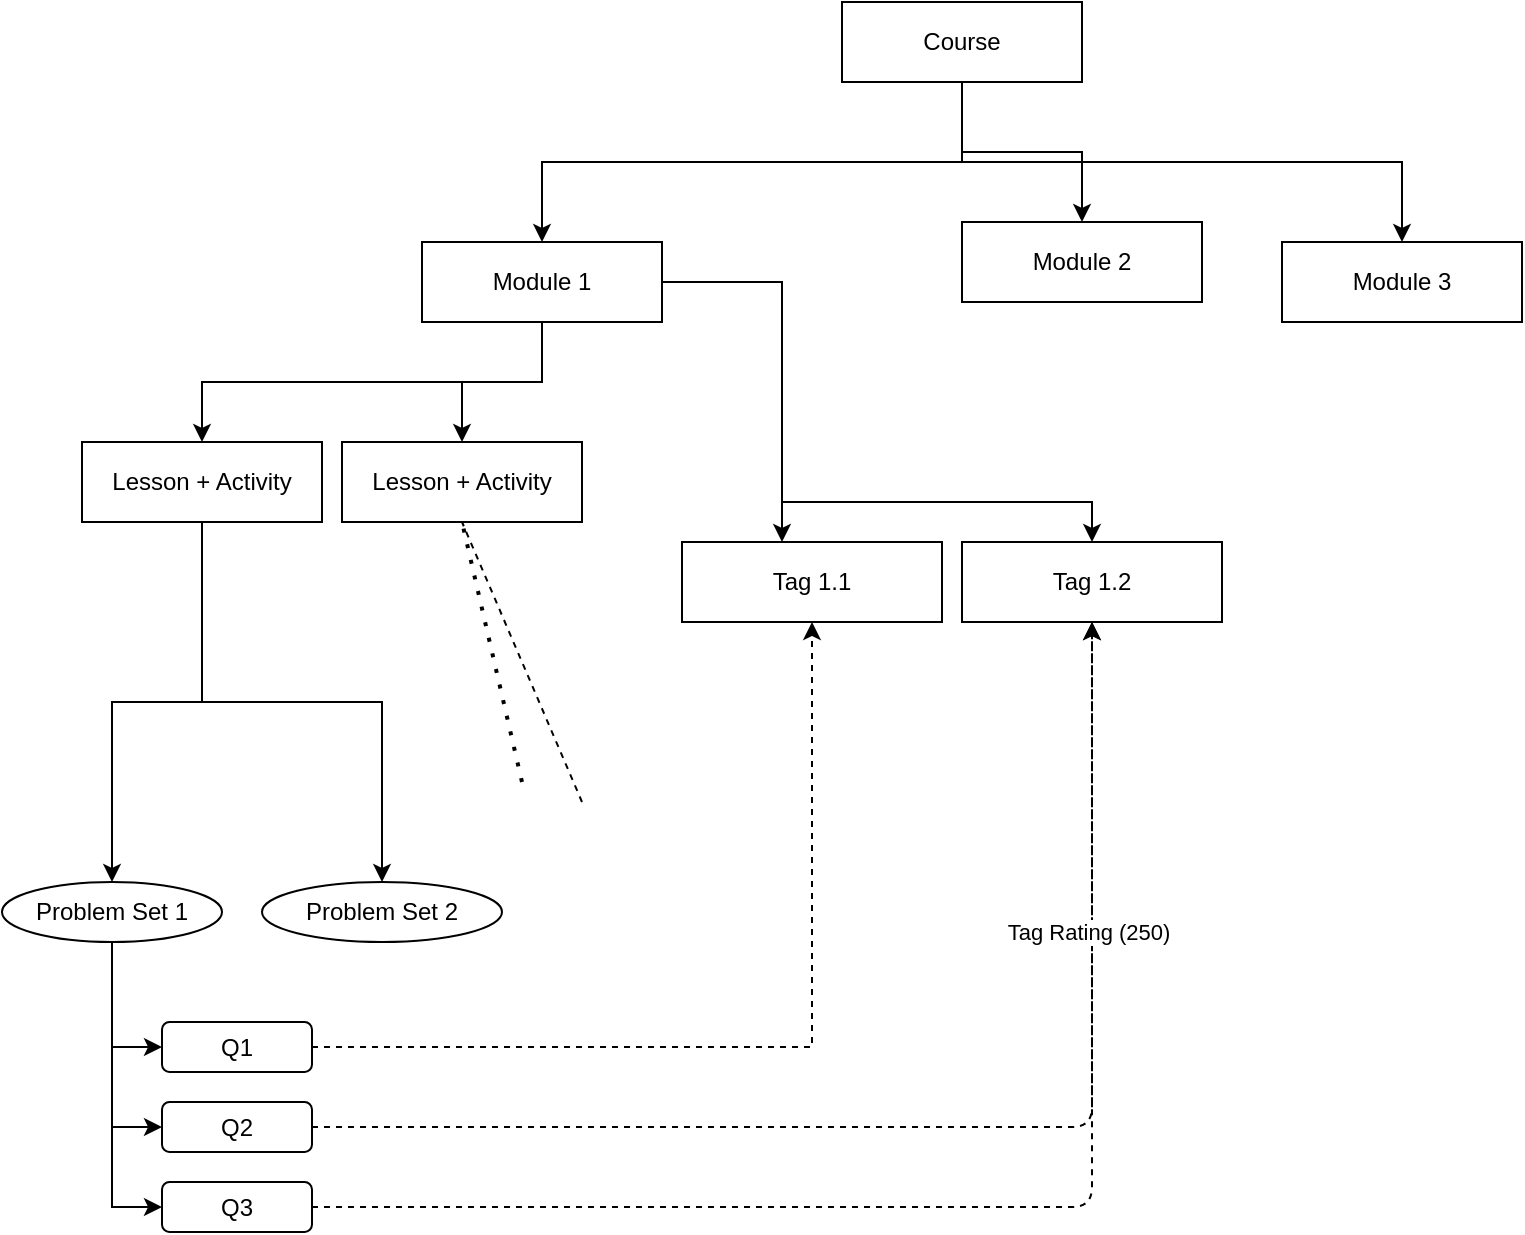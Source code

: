 <mxfile version="14.4.3" type="device"><diagram id="LCYQ-oyZ-RZWbykHfE3p" name="Page-1"><mxGraphModel dx="1488" dy="1976" grid="1" gridSize="10" guides="1" tooltips="1" connect="1" arrows="1" fold="1" page="1" pageScale="1" pageWidth="850" pageHeight="1100" math="0" shadow="0"><root><mxCell id="0"/><mxCell id="1" parent="0"/><mxCell id="nuNwulHV3AqpBTaS2zM1-14" style="edgeStyle=orthogonalEdgeStyle;rounded=0;orthogonalLoop=1;jettySize=auto;html=1;exitX=0.5;exitY=1;exitDx=0;exitDy=0;entryX=0.5;entryY=0;entryDx=0;entryDy=0;" parent="1" source="9BMz9GZMsdf7aS1kEDok-3" target="9BMz9GZMsdf7aS1kEDok-14" edge="1"><mxGeometry relative="1" as="geometry"/></mxCell><mxCell id="nuNwulHV3AqpBTaS2zM1-15" style="edgeStyle=orthogonalEdgeStyle;rounded=0;orthogonalLoop=1;jettySize=auto;html=1;exitX=0.5;exitY=1;exitDx=0;exitDy=0;" parent="1" source="9BMz9GZMsdf7aS1kEDok-3" target="9BMz9GZMsdf7aS1kEDok-4" edge="1"><mxGeometry relative="1" as="geometry"/></mxCell><mxCell id="nuNwulHV3AqpBTaS2zM1-16" style="edgeStyle=orthogonalEdgeStyle;rounded=0;orthogonalLoop=1;jettySize=auto;html=1;exitX=0.5;exitY=1;exitDx=0;exitDy=0;entryX=0.5;entryY=0;entryDx=0;entryDy=0;" parent="1" source="9BMz9GZMsdf7aS1kEDok-3" target="9BMz9GZMsdf7aS1kEDok-7" edge="1"><mxGeometry relative="1" as="geometry"/></mxCell><UserObject label="Course" treeRoot="1" id="9BMz9GZMsdf7aS1kEDok-3"><mxCell style="whiteSpace=wrap;html=1;align=center;treeFolding=1;treeMoving=1;newEdgeStyle={&quot;edgeStyle&quot;:&quot;elbowEdgeStyle&quot;,&quot;startArrow&quot;:&quot;none&quot;,&quot;endArrow&quot;:&quot;none&quot;};" parent="1" vertex="1"><mxGeometry x="420" y="-60" width="120" height="40" as="geometry"/></mxCell></UserObject><mxCell id="nuNwulHV3AqpBTaS2zM1-20" style="edgeStyle=orthogonalEdgeStyle;rounded=0;orthogonalLoop=1;jettySize=auto;html=1;exitX=1;exitY=0.5;exitDx=0;exitDy=0;" parent="1" source="9BMz9GZMsdf7aS1kEDok-4" target="nuNwulHV3AqpBTaS2zM1-18" edge="1"><mxGeometry relative="1" as="geometry"><Array as="points"><mxPoint x="390" y="80"/><mxPoint x="390" y="190"/></Array></mxGeometry></mxCell><mxCell id="DGwZoJv9Nfh5PI6gNvcK-2" style="edgeStyle=orthogonalEdgeStyle;rounded=0;orthogonalLoop=1;jettySize=auto;html=1;exitX=1;exitY=0.5;exitDx=0;exitDy=0;" edge="1" parent="1" source="9BMz9GZMsdf7aS1kEDok-4" target="nuNwulHV3AqpBTaS2zM1-17"><mxGeometry relative="1" as="geometry"><Array as="points"><mxPoint x="390" y="80"/></Array></mxGeometry></mxCell><mxCell id="DGwZoJv9Nfh5PI6gNvcK-4" style="edgeStyle=orthogonalEdgeStyle;rounded=0;orthogonalLoop=1;jettySize=auto;html=1;exitX=0.5;exitY=1;exitDx=0;exitDy=0;entryX=0.5;entryY=0;entryDx=0;entryDy=0;" edge="1" parent="1" source="9BMz9GZMsdf7aS1kEDok-4" target="0EFwcbHdfsGpMvqIl7Sl-3"><mxGeometry relative="1" as="geometry"/></mxCell><mxCell id="DGwZoJv9Nfh5PI6gNvcK-5" style="edgeStyle=orthogonalEdgeStyle;rounded=0;orthogonalLoop=1;jettySize=auto;html=1;exitX=0.5;exitY=1;exitDx=0;exitDy=0;" edge="1" parent="1" source="9BMz9GZMsdf7aS1kEDok-4" target="9BMz9GZMsdf7aS1kEDok-11"><mxGeometry relative="1" as="geometry"/></mxCell><UserObject label="Module 1" treeRoot="1" id="9BMz9GZMsdf7aS1kEDok-4"><mxCell style="whiteSpace=wrap;html=1;align=center;treeFolding=1;treeMoving=1;newEdgeStyle={&quot;edgeStyle&quot;:&quot;elbowEdgeStyle&quot;,&quot;startArrow&quot;:&quot;none&quot;,&quot;endArrow&quot;:&quot;none&quot;};" parent="1" vertex="1"><mxGeometry x="210" y="60" width="120" height="40" as="geometry"/></mxCell></UserObject><UserObject label="Module 3" treeRoot="1" id="9BMz9GZMsdf7aS1kEDok-7"><mxCell style="whiteSpace=wrap;html=1;align=center;treeFolding=1;treeMoving=1;newEdgeStyle={&quot;edgeStyle&quot;:&quot;elbowEdgeStyle&quot;,&quot;startArrow&quot;:&quot;none&quot;,&quot;endArrow&quot;:&quot;none&quot;};" parent="1" vertex="1"><mxGeometry x="640" y="60" width="120" height="40" as="geometry"/></mxCell></UserObject><mxCell id="nuNwulHV3AqpBTaS2zM1-4" style="edgeStyle=orthogonalEdgeStyle;rounded=0;orthogonalLoop=1;jettySize=auto;html=1;exitX=0.5;exitY=1;exitDx=0;exitDy=0;entryX=0.5;entryY=0;entryDx=0;entryDy=0;" parent="1" source="9BMz9GZMsdf7aS1kEDok-11" target="9BMz9GZMsdf7aS1kEDok-20" edge="1"><mxGeometry relative="1" as="geometry"/></mxCell><mxCell id="nuNwulHV3AqpBTaS2zM1-23" style="edgeStyle=orthogonalEdgeStyle;rounded=0;orthogonalLoop=1;jettySize=auto;html=1;exitX=0.5;exitY=1;exitDx=0;exitDy=0;entryX=0.5;entryY=0;entryDx=0;entryDy=0;" parent="1" source="9BMz9GZMsdf7aS1kEDok-11" target="9BMz9GZMsdf7aS1kEDok-18" edge="1"><mxGeometry relative="1" as="geometry"/></mxCell><UserObject label="Lesson + Activity" treeRoot="1" id="9BMz9GZMsdf7aS1kEDok-11"><mxCell style="whiteSpace=wrap;html=1;align=center;treeFolding=1;treeMoving=1;newEdgeStyle={&quot;edgeStyle&quot;:&quot;elbowEdgeStyle&quot;,&quot;startArrow&quot;:&quot;none&quot;,&quot;endArrow&quot;:&quot;none&quot;};" parent="1" vertex="1"><mxGeometry x="40" y="160" width="120" height="40" as="geometry"/></mxCell></UserObject><UserObject label="Module 2" treeRoot="1" id="9BMz9GZMsdf7aS1kEDok-14"><mxCell style="whiteSpace=wrap;html=1;align=center;treeFolding=1;treeMoving=1;newEdgeStyle={&quot;edgeStyle&quot;:&quot;elbowEdgeStyle&quot;,&quot;startArrow&quot;:&quot;none&quot;,&quot;endArrow&quot;:&quot;none&quot;};" parent="1" vertex="1"><mxGeometry x="480" y="50" width="120" height="40" as="geometry"/></mxCell></UserObject><mxCell id="nuNwulHV3AqpBTaS2zM1-8" style="edgeStyle=orthogonalEdgeStyle;rounded=0;orthogonalLoop=1;jettySize=auto;html=1;exitX=0.5;exitY=1;exitDx=0;exitDy=0;entryX=0;entryY=0.5;entryDx=0;entryDy=0;" parent="1" source="9BMz9GZMsdf7aS1kEDok-18" target="nuNwulHV3AqpBTaS2zM1-6" edge="1"><mxGeometry relative="1" as="geometry"><mxPoint x="55" y="466" as="targetPoint"/><Array as="points"><mxPoint x="55" y="463"/></Array></mxGeometry></mxCell><mxCell id="nuNwulHV3AqpBTaS2zM1-11" style="edgeStyle=orthogonalEdgeStyle;rounded=0;orthogonalLoop=1;jettySize=auto;html=1;exitX=0.5;exitY=1;exitDx=0;exitDy=0;entryX=0;entryY=0.5;entryDx=0;entryDy=0;" parent="1" source="9BMz9GZMsdf7aS1kEDok-18" target="nuNwulHV3AqpBTaS2zM1-9" edge="1"><mxGeometry relative="1" as="geometry"><mxPoint x="55" y="510" as="targetPoint"/><Array as="points"><mxPoint x="55" y="503"/></Array></mxGeometry></mxCell><mxCell id="nuNwulHV3AqpBTaS2zM1-12" style="edgeStyle=orthogonalEdgeStyle;rounded=0;orthogonalLoop=1;jettySize=auto;html=1;exitX=0.5;exitY=1;exitDx=0;exitDy=0;entryX=0;entryY=0.5;entryDx=0;entryDy=0;" parent="1" source="9BMz9GZMsdf7aS1kEDok-18" target="nuNwulHV3AqpBTaS2zM1-10" edge="1"><mxGeometry relative="1" as="geometry"><Array as="points"><mxPoint x="55" y="543"/></Array></mxGeometry></mxCell><mxCell id="9BMz9GZMsdf7aS1kEDok-18" value="Problem Set 1" style="ellipse;whiteSpace=wrap;html=1;" parent="1" vertex="1"><mxGeometry y="380" width="110" height="30" as="geometry"/></mxCell><mxCell id="9BMz9GZMsdf7aS1kEDok-20" value="Problem Set 2" style="ellipse;whiteSpace=wrap;html=1;" parent="1" vertex="1"><mxGeometry x="130" y="380" width="120" height="30" as="geometry"/></mxCell><UserObject label="Lesson + Activity" treeRoot="1" id="0EFwcbHdfsGpMvqIl7Sl-3"><mxCell style="whiteSpace=wrap;html=1;align=center;treeFolding=1;treeMoving=1;newEdgeStyle={&quot;edgeStyle&quot;:&quot;elbowEdgeStyle&quot;,&quot;startArrow&quot;:&quot;none&quot;,&quot;endArrow&quot;:&quot;none&quot;};" parent="1" vertex="1"><mxGeometry x="170" y="160" width="120" height="40" as="geometry"/></mxCell></UserObject><mxCell id="DGwZoJv9Nfh5PI6gNvcK-1" style="edgeStyle=orthogonalEdgeStyle;rounded=0;orthogonalLoop=1;jettySize=auto;html=1;exitX=1;exitY=0.5;exitDx=0;exitDy=0;entryX=0.5;entryY=1;entryDx=0;entryDy=0;dashed=1;" edge="1" parent="1" source="nuNwulHV3AqpBTaS2zM1-6" target="nuNwulHV3AqpBTaS2zM1-17"><mxGeometry relative="1" as="geometry"/></mxCell><mxCell id="nuNwulHV3AqpBTaS2zM1-6" value="Q1" style="rounded=1;whiteSpace=wrap;html=1;" parent="1" vertex="1"><mxGeometry x="80" y="450" width="75" height="25" as="geometry"/></mxCell><mxCell id="nuNwulHV3AqpBTaS2zM1-27" style="edgeStyle=orthogonalEdgeStyle;rounded=1;orthogonalLoop=1;jettySize=auto;html=1;exitX=1;exitY=0.5;exitDx=0;exitDy=0;entryX=0.5;entryY=1;entryDx=0;entryDy=0;dashed=1;" parent="1" source="nuNwulHV3AqpBTaS2zM1-9" target="nuNwulHV3AqpBTaS2zM1-18" edge="1"><mxGeometry relative="1" as="geometry"/></mxCell><mxCell id="nuNwulHV3AqpBTaS2zM1-9" value="Q2" style="rounded=1;whiteSpace=wrap;html=1;" parent="1" vertex="1"><mxGeometry x="80" y="490" width="75" height="25" as="geometry"/></mxCell><mxCell id="nuNwulHV3AqpBTaS2zM1-26" style="edgeStyle=orthogonalEdgeStyle;orthogonalLoop=1;jettySize=auto;html=1;exitX=1;exitY=0.5;exitDx=0;exitDy=0;entryX=0.5;entryY=1;entryDx=0;entryDy=0;dashed=1;rounded=1;" parent="1" source="nuNwulHV3AqpBTaS2zM1-10" target="nuNwulHV3AqpBTaS2zM1-18" edge="1"><mxGeometry relative="1" as="geometry"/></mxCell><mxCell id="nuNwulHV3AqpBTaS2zM1-30" value="Tag Rating (250)" style="edgeLabel;html=1;align=center;verticalAlign=middle;resizable=0;points=[];" parent="nuNwulHV3AqpBTaS2zM1-26" vertex="1" connectable="0"><mxGeometry x="0.546" y="2" relative="1" as="geometry"><mxPoint as="offset"/></mxGeometry></mxCell><mxCell id="nuNwulHV3AqpBTaS2zM1-10" value="Q3" style="rounded=1;whiteSpace=wrap;html=1;" parent="1" vertex="1"><mxGeometry x="80" y="530" width="75" height="25" as="geometry"/></mxCell><mxCell id="nuNwulHV3AqpBTaS2zM1-17" value="Tag 1.1" style="rounded=0;whiteSpace=wrap;html=1;" parent="1" vertex="1"><mxGeometry x="340" y="210" width="130" height="40" as="geometry"/></mxCell><mxCell id="nuNwulHV3AqpBTaS2zM1-18" value="Tag 1.2" style="rounded=0;whiteSpace=wrap;html=1;" parent="1" vertex="1"><mxGeometry x="480" y="210" width="130" height="40" as="geometry"/></mxCell><mxCell id="nuNwulHV3AqpBTaS2zM1-24" value="" style="endArrow=none;dashed=1;html=1;dashPattern=1 3;strokeWidth=2;entryX=0.5;entryY=1;entryDx=0;entryDy=0;" parent="1" target="0EFwcbHdfsGpMvqIl7Sl-3" edge="1"><mxGeometry width="50" height="50" relative="1" as="geometry"><mxPoint x="260" y="330" as="sourcePoint"/><mxPoint x="450" y="320" as="targetPoint"/></mxGeometry></mxCell><mxCell id="nuNwulHV3AqpBTaS2zM1-25" value="" style="endArrow=none;dashed=1;html=1;entryX=0.5;entryY=1;entryDx=0;entryDy=0;" parent="1" target="0EFwcbHdfsGpMvqIl7Sl-3" edge="1"><mxGeometry width="50" height="50" relative="1" as="geometry"><mxPoint x="290" y="340" as="sourcePoint"/><mxPoint x="450" y="320" as="targetPoint"/></mxGeometry></mxCell></root></mxGraphModel></diagram></mxfile>